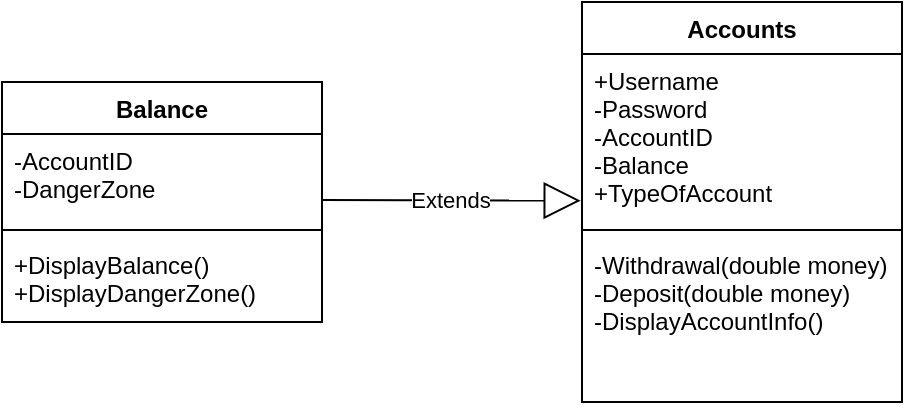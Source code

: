 <mxfile version="16.6.5" type="google"><diagram id="VDX5Z0w4tCUHMNE_SOdp" name="Page-1"><mxGraphModel dx="782" dy="460" grid="1" gridSize="10" guides="1" tooltips="1" connect="1" arrows="1" fold="1" page="1" pageScale="1" pageWidth="850" pageHeight="1100" math="0" shadow="0"><root><mxCell id="0"/><mxCell id="1" parent="0"/><mxCell id="0tnT2C6vFOKITwKU2TyO-1" value="Accounts" style="swimlane;fontStyle=1;align=center;verticalAlign=top;childLayout=stackLayout;horizontal=1;startSize=26;horizontalStack=0;resizeParent=1;resizeParentMax=0;resizeLast=0;collapsible=1;marginBottom=0;" parent="1" vertex="1"><mxGeometry x="320" y="40" width="160" height="200" as="geometry"/></mxCell><mxCell id="0tnT2C6vFOKITwKU2TyO-2" value="+Username&#10;-Password&#10;-AccountID&#10;-Balance&#10;+TypeOfAccount" style="text;strokeColor=none;fillColor=none;align=left;verticalAlign=top;spacingLeft=4;spacingRight=4;overflow=hidden;rotatable=0;points=[[0,0.5],[1,0.5]];portConstraint=eastwest;" parent="0tnT2C6vFOKITwKU2TyO-1" vertex="1"><mxGeometry y="26" width="160" height="84" as="geometry"/></mxCell><mxCell id="0tnT2C6vFOKITwKU2TyO-3" value="" style="line;strokeWidth=1;fillColor=none;align=left;verticalAlign=middle;spacingTop=-1;spacingLeft=3;spacingRight=3;rotatable=0;labelPosition=right;points=[];portConstraint=eastwest;" parent="0tnT2C6vFOKITwKU2TyO-1" vertex="1"><mxGeometry y="110" width="160" height="8" as="geometry"/></mxCell><mxCell id="0tnT2C6vFOKITwKU2TyO-4" value="-Withdrawal(double money)&#10;-Deposit(double money)&#10;-DisplayAccountInfo()&#10;  " style="text;strokeColor=none;fillColor=none;align=left;verticalAlign=top;spacingLeft=4;spacingRight=4;overflow=hidden;rotatable=0;points=[[0,0.5],[1,0.5]];portConstraint=eastwest;" parent="0tnT2C6vFOKITwKU2TyO-1" vertex="1"><mxGeometry y="118" width="160" height="82" as="geometry"/></mxCell><mxCell id="0tnT2C6vFOKITwKU2TyO-5" value="Balance" style="swimlane;fontStyle=1;align=center;verticalAlign=top;childLayout=stackLayout;horizontal=1;startSize=26;horizontalStack=0;resizeParent=1;resizeParentMax=0;resizeLast=0;collapsible=1;marginBottom=0;" parent="1" vertex="1"><mxGeometry x="30" y="80" width="160" height="120" as="geometry"/></mxCell><mxCell id="0tnT2C6vFOKITwKU2TyO-6" value="-AccountID&#10;-DangerZone" style="text;strokeColor=none;fillColor=none;align=left;verticalAlign=top;spacingLeft=4;spacingRight=4;overflow=hidden;rotatable=0;points=[[0,0.5],[1,0.5]];portConstraint=eastwest;" parent="0tnT2C6vFOKITwKU2TyO-5" vertex="1"><mxGeometry y="26" width="160" height="44" as="geometry"/></mxCell><mxCell id="0tnT2C6vFOKITwKU2TyO-10" value="Extends" style="endArrow=block;endSize=16;endFill=0;html=1;rounded=0;entryX=-0.004;entryY=0.873;entryDx=0;entryDy=0;entryPerimeter=0;" parent="0tnT2C6vFOKITwKU2TyO-5" target="0tnT2C6vFOKITwKU2TyO-2" edge="1"><mxGeometry width="160" relative="1" as="geometry"><mxPoint x="160" y="59" as="sourcePoint"/><mxPoint x="290" y="59.5" as="targetPoint"/></mxGeometry></mxCell><mxCell id="0tnT2C6vFOKITwKU2TyO-7" value="" style="line;strokeWidth=1;fillColor=none;align=left;verticalAlign=middle;spacingTop=-1;spacingLeft=3;spacingRight=3;rotatable=0;labelPosition=right;points=[];portConstraint=eastwest;" parent="0tnT2C6vFOKITwKU2TyO-5" vertex="1"><mxGeometry y="70" width="160" height="8" as="geometry"/></mxCell><mxCell id="0tnT2C6vFOKITwKU2TyO-8" value="+DisplayBalance()&#10;+DisplayDangerZone()&#10;" style="text;strokeColor=none;fillColor=none;align=left;verticalAlign=top;spacingLeft=4;spacingRight=4;overflow=hidden;rotatable=0;points=[[0,0.5],[1,0.5]];portConstraint=eastwest;" parent="0tnT2C6vFOKITwKU2TyO-5" vertex="1"><mxGeometry y="78" width="160" height="42" as="geometry"/></mxCell></root></mxGraphModel></diagram></mxfile>